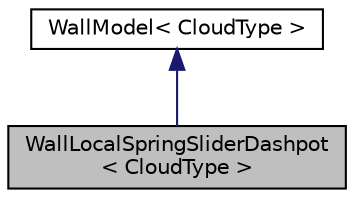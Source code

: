 digraph "WallLocalSpringSliderDashpot&lt; CloudType &gt;"
{
  bgcolor="transparent";
  edge [fontname="Helvetica",fontsize="10",labelfontname="Helvetica",labelfontsize="10"];
  node [fontname="Helvetica",fontsize="10",shape=record];
  Node1 [label="WallLocalSpringSliderDashpot\l\< CloudType \>",height=0.2,width=0.4,color="black", fillcolor="grey75", style="filled", fontcolor="black"];
  Node2 -> Node1 [dir="back",color="midnightblue",fontsize="10",style="solid",fontname="Helvetica"];
  Node2 [label="WallModel\< CloudType \>",height=0.2,width=0.4,color="black",URL="$a02957.html",tooltip="Templated wall interaction class. "];
}
